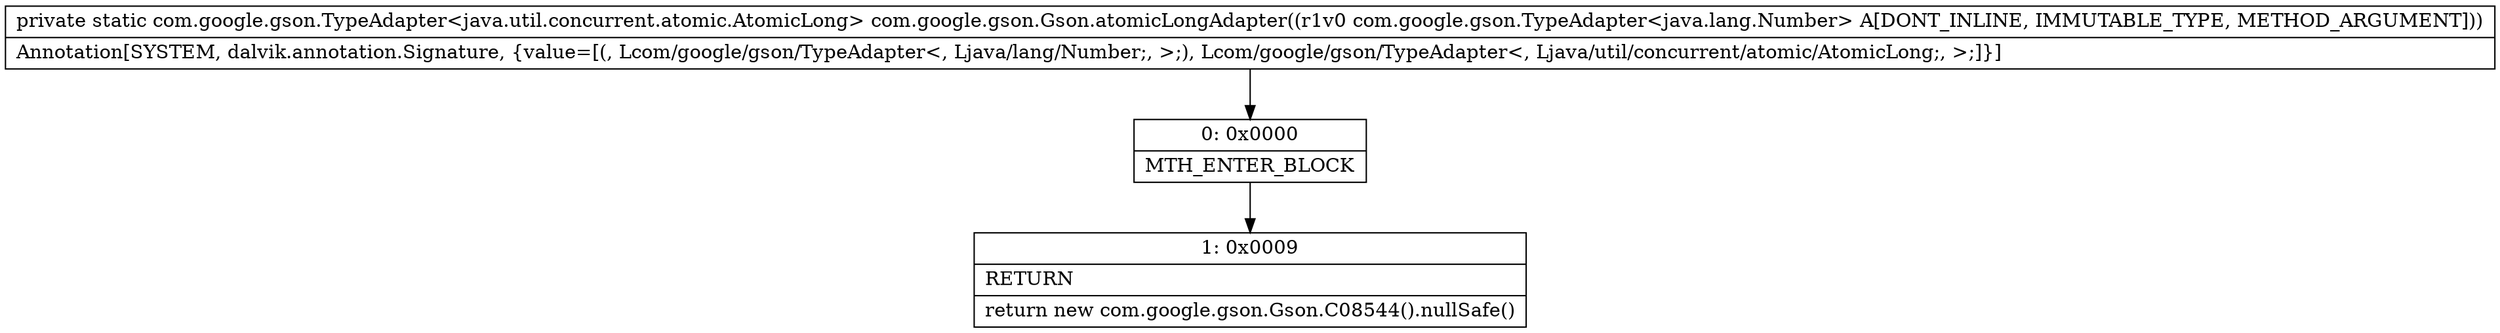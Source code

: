 digraph "CFG forcom.google.gson.Gson.atomicLongAdapter(Lcom\/google\/gson\/TypeAdapter;)Lcom\/google\/gson\/TypeAdapter;" {
Node_0 [shape=record,label="{0\:\ 0x0000|MTH_ENTER_BLOCK\l}"];
Node_1 [shape=record,label="{1\:\ 0x0009|RETURN\l|return new com.google.gson.Gson.C08544().nullSafe()\l}"];
MethodNode[shape=record,label="{private static com.google.gson.TypeAdapter\<java.util.concurrent.atomic.AtomicLong\> com.google.gson.Gson.atomicLongAdapter((r1v0 com.google.gson.TypeAdapter\<java.lang.Number\> A[DONT_INLINE, IMMUTABLE_TYPE, METHOD_ARGUMENT]))  | Annotation[SYSTEM, dalvik.annotation.Signature, \{value=[(, Lcom\/google\/gson\/TypeAdapter\<, Ljava\/lang\/Number;, \>;), Lcom\/google\/gson\/TypeAdapter\<, Ljava\/util\/concurrent\/atomic\/AtomicLong;, \>;]\}]\l}"];
MethodNode -> Node_0;
Node_0 -> Node_1;
}

